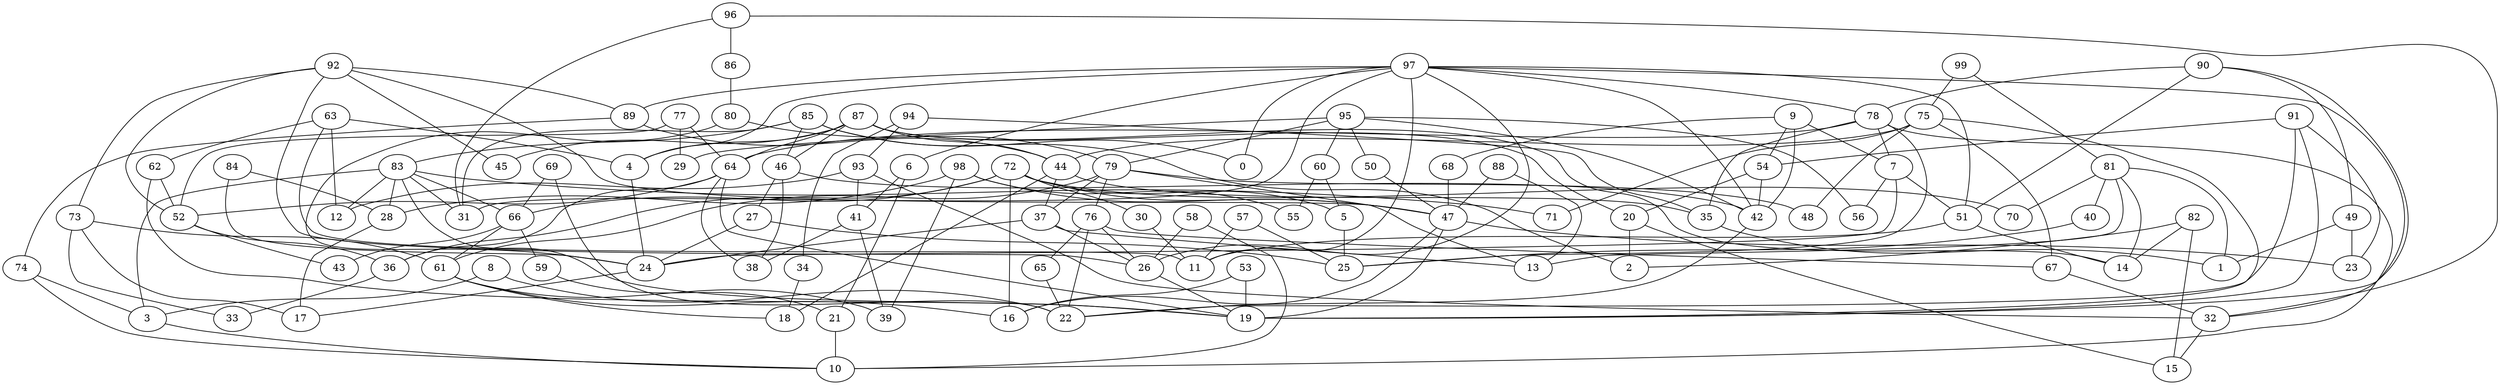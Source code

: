 digraph GG_graph {

subgraph G_graph {
edge [color = black]
"94" -> "34" [dir = none]
"94" -> "93" [dir = none]
"94" -> "35" [dir = none]
"60" -> "5" [dir = none]
"60" -> "55" [dir = none]
"98" -> "55" [dir = none]
"98" -> "28" [dir = none]
"98" -> "39" [dir = none]
"98" -> "47" [dir = none]
"21" -> "10" [dir = none]
"26" -> "19" [dir = none]
"4" -> "24" [dir = none]
"42" -> "22" [dir = none]
"92" -> "89" [dir = none]
"92" -> "73" [dir = none]
"92" -> "26" [dir = none]
"92" -> "45" [dir = none]
"92" -> "52" [dir = none]
"92" -> "47" [dir = none]
"57" -> "25" [dir = none]
"57" -> "11" [dir = none]
"99" -> "75" [dir = none]
"99" -> "81" [dir = none]
"89" -> "74" [dir = none]
"89" -> "44" [dir = none]
"8" -> "22" [dir = none]
"8" -> "3" [dir = none]
"35" -> "1" [dir = none]
"80" -> "24" [dir = none]
"80" -> "79" [dir = none]
"85" -> "0" [dir = none]
"85" -> "31" [dir = none]
"85" -> "46" [dir = none]
"85" -> "83" [dir = none]
"85" -> "2" [dir = none]
"93" -> "12" [dir = none]
"93" -> "32" [dir = none]
"93" -> "41" [dir = none]
"83" -> "19" [dir = none]
"83" -> "31" [dir = none]
"83" -> "28" [dir = none]
"83" -> "71" [dir = none]
"83" -> "3" [dir = none]
"83" -> "66" [dir = none]
"83" -> "12" [dir = none]
"30" -> "11" [dir = none]
"58" -> "10" [dir = none]
"58" -> "26" [dir = none]
"84" -> "24" [dir = none]
"84" -> "28" [dir = none]
"28" -> "17" [dir = none]
"68" -> "47" [dir = none]
"63" -> "12" [dir = none]
"63" -> "11" [dir = none]
"63" -> "4" [dir = none]
"63" -> "62" [dir = none]
"66" -> "61" [dir = none]
"66" -> "43" [dir = none]
"66" -> "59" [dir = none]
"74" -> "3" [dir = none]
"74" -> "10" [dir = none]
"3" -> "10" [dir = none]
"62" -> "19" [dir = none]
"62" -> "52" [dir = none]
"87" -> "45" [dir = none]
"87" -> "44" [dir = none]
"87" -> "46" [dir = none]
"87" -> "4" [dir = none]
"87" -> "64" [dir = none]
"87" -> "14" [dir = none]
"87" -> "20" [dir = none]
"53" -> "16" [dir = none]
"53" -> "19" [dir = none]
"72" -> "70" [dir = none]
"72" -> "16" [dir = none]
"72" -> "36" [dir = none]
"72" -> "30" [dir = none]
"72" -> "47" [dir = none]
"72" -> "66" [dir = none]
"72" -> "5" [dir = none]
"5" -> "25" [dir = none]
"37" -> "26" [dir = none]
"37" -> "13" [dir = none]
"37" -> "24" [dir = none]
"46" -> "42" [dir = none]
"46" -> "38" [dir = none]
"46" -> "27" [dir = none]
"32" -> "15" [dir = none]
"61" -> "39" [dir = none]
"61" -> "18" [dir = none]
"61" -> "16" [dir = none]
"88" -> "47" [dir = none]
"88" -> "13" [dir = none]
"34" -> "18" [dir = none]
"51" -> "11" [dir = none]
"51" -> "14" [dir = none]
"91" -> "54" [dir = none]
"91" -> "19" [dir = none]
"91" -> "22" [dir = none]
"91" -> "23" [dir = none]
"86" -> "80" [dir = none]
"20" -> "2" [dir = none]
"20" -> "15" [dir = none]
"82" -> "15" [dir = none]
"82" -> "14" [dir = none]
"82" -> "2" [dir = none]
"69" -> "22" [dir = none]
"69" -> "66" [dir = none]
"81" -> "13" [dir = none]
"81" -> "70" [dir = none]
"81" -> "14" [dir = none]
"81" -> "40" [dir = none]
"81" -> "1" [dir = none]
"95" -> "42" [dir = none]
"95" -> "79" [dir = none]
"95" -> "60" [dir = none]
"95" -> "50" [dir = none]
"95" -> "56" [dir = none]
"95" -> "29" [dir = none]
"49" -> "23" [dir = none]
"49" -> "1" [dir = none]
"9" -> "7" [dir = none]
"9" -> "42" [dir = none]
"9" -> "54" [dir = none]
"9" -> "68" [dir = none]
"36" -> "33" [dir = none]
"78" -> "25" [dir = none]
"78" -> "10" [dir = none]
"78" -> "7" [dir = none]
"78" -> "64" [dir = none]
"78" -> "35" [dir = none]
"41" -> "38" [dir = none]
"41" -> "39" [dir = none]
"73" -> "33" [dir = none]
"73" -> "61" [dir = none]
"73" -> "17" [dir = none]
"47" -> "19" [dir = none]
"47" -> "16" [dir = none]
"47" -> "23" [dir = none]
"96" -> "31" [dir = none]
"96" -> "32" [dir = none]
"96" -> "86" [dir = none]
"40" -> "25" [dir = none]
"75" -> "48" [dir = none]
"75" -> "71" [dir = none]
"75" -> "67" [dir = none]
"75" -> "19" [dir = none]
"75" -> "44" [dir = none]
"27" -> "24" [dir = none]
"27" -> "25" [dir = none]
"44" -> "37" [dir = none]
"44" -> "18" [dir = none]
"44" -> "35" [dir = none]
"79" -> "61" [dir = none]
"79" -> "37" [dir = none]
"79" -> "76" [dir = none]
"79" -> "13" [dir = none]
"79" -> "48" [dir = none]
"77" -> "29" [dir = none]
"77" -> "52" [dir = none]
"77" -> "64" [dir = none]
"64" -> "38" [dir = none]
"64" -> "19" [dir = none]
"64" -> "52" [dir = none]
"64" -> "36" [dir = none]
"54" -> "20" [dir = none]
"54" -> "42" [dir = none]
"6" -> "41" [dir = none]
"6" -> "21" [dir = none]
"52" -> "43" [dir = none]
"52" -> "36" [dir = none]
"90" -> "49" [dir = none]
"90" -> "51" [dir = none]
"90" -> "19" [dir = none]
"90" -> "78" [dir = none]
"76" -> "26" [dir = none]
"76" -> "67" [dir = none]
"76" -> "22" [dir = none]
"76" -> "65" [dir = none]
"97" -> "31" [dir = none]
"97" -> "11" [dir = none]
"97" -> "89" [dir = none]
"97" -> "78" [dir = none]
"97" -> "0" [dir = none]
"97" -> "32" [dir = none]
"97" -> "6" [dir = none]
"97" -> "26" [dir = none]
"97" -> "51" [dir = none]
"97" -> "4" [dir = none]
"97" -> "42" [dir = none]
"59" -> "21" [dir = none]
"50" -> "47" [dir = none]
"67" -> "32" [dir = none]
"24" -> "17" [dir = none]
"65" -> "22" [dir = none]
"7" -> "56" [dir = none]
"7" -> "51" [dir = none]
"7" -> "24" [dir = none]
}

}
